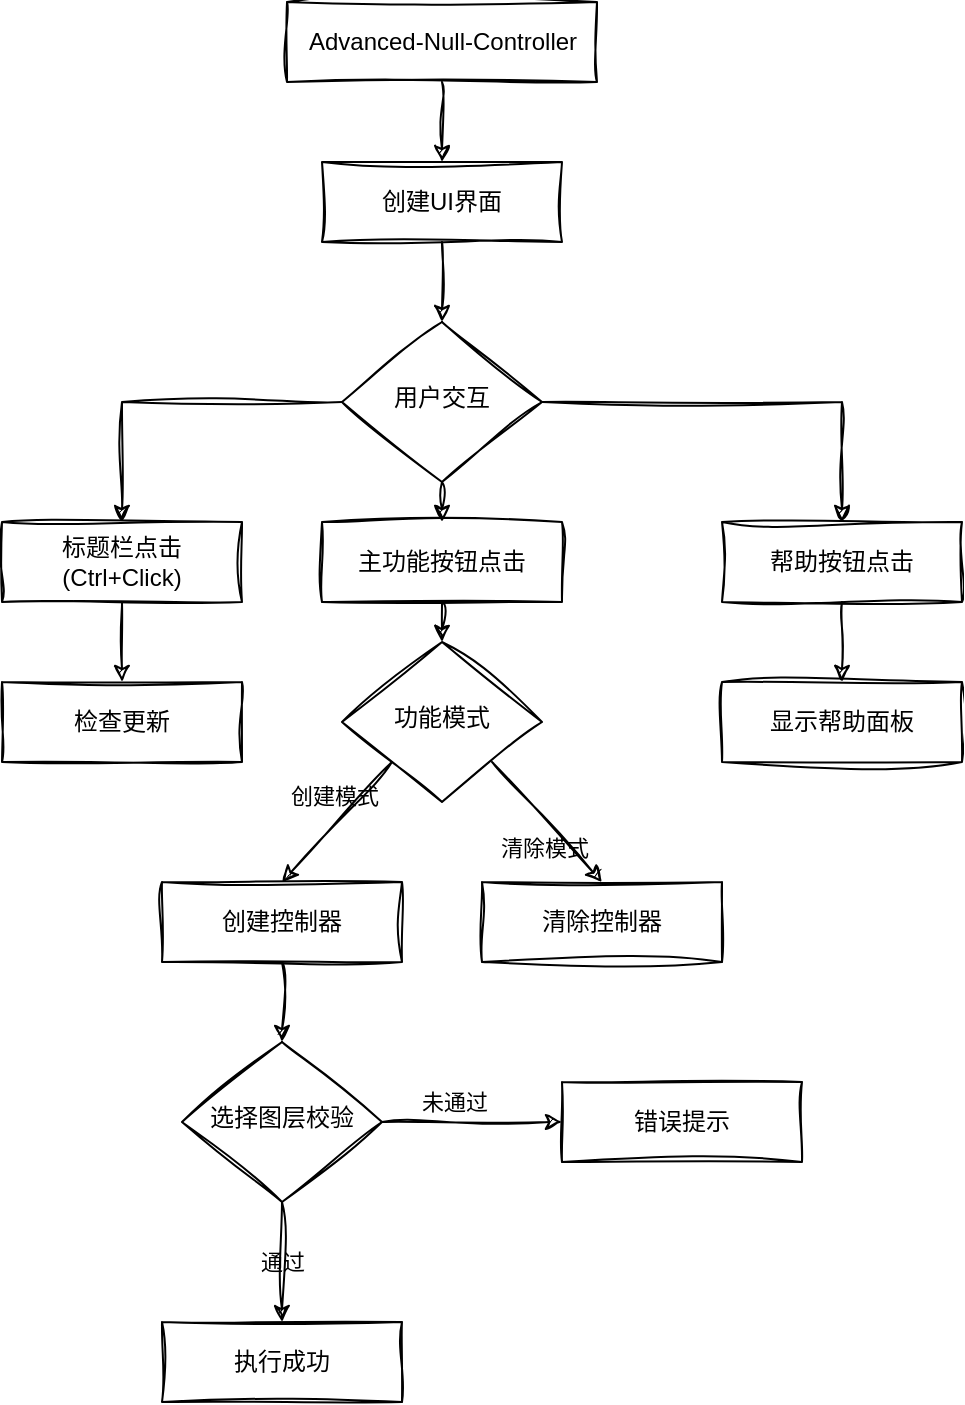 <mxfile version="26.0.16">
  <diagram id="prtHgNgQTEPvFCAcTncT" name="Page-1">
    <mxGraphModel dx="1148" dy="1029" grid="1" gridSize="10" guides="1" tooltips="1" connect="1" arrows="1" fold="1" page="1" pageScale="1" pageWidth="850" pageHeight="1100" background="#ffffff" math="0" shadow="0" adaptiveColors="auto">
      <root>
        <mxCell id="0" />
        <mxCell id="1" parent="0" />
        <mxCell id="2" value="Advanced-Null-Controller" style="rounded=0;whiteSpace=wrap;html=1;fontSize=12;glass=0;strokeWidth=1;shadow=0;labelBackgroundColor=none;sketch=1;curveFitting=1;jiggle=2;" parent="1" vertex="1">
          <mxGeometry x="327.5" y="200" width="155" height="40" as="geometry" />
        </mxCell>
        <mxCell id="3" value="创建UI界面" style="rounded=0;whiteSpace=wrap;html=1;fontSize=12;glass=0;strokeWidth=1;shadow=0;labelBackgroundColor=none;sketch=1;curveFitting=1;jiggle=2;" parent="1" vertex="1">
          <mxGeometry x="345" y="280" width="120" height="40" as="geometry" />
        </mxCell>
        <mxCell id="4" value="用户交互" style="rhombus;whiteSpace=wrap;html=1;shadow=0;fontFamily=Helvetica;fontSize=12;align=center;strokeWidth=1;spacing=6;spacingTop=-4;labelBackgroundColor=none;rounded=0;sketch=1;curveFitting=1;jiggle=2;" parent="1" vertex="1">
          <mxGeometry x="355" y="360" width="100" height="80" as="geometry" />
        </mxCell>
        <mxCell id="5" value="标题栏点击&#xa;(Ctrl+Click)" style="rounded=0;whiteSpace=wrap;html=1;fontSize=12;glass=0;strokeWidth=1;shadow=0;labelBackgroundColor=none;sketch=1;curveFitting=1;jiggle=2;" parent="1" vertex="1">
          <mxGeometry x="185" y="460" width="120" height="40" as="geometry" />
        </mxCell>
        <mxCell id="6" value="帮助按钮点击" style="rounded=0;whiteSpace=wrap;html=1;fontSize=12;glass=0;strokeWidth=1;shadow=0;labelBackgroundColor=none;sketch=1;curveFitting=1;jiggle=2;" parent="1" vertex="1">
          <mxGeometry x="545" y="460" width="120" height="40" as="geometry" />
        </mxCell>
        <mxCell id="7" value="主功能按钮点击" style="rounded=0;whiteSpace=wrap;html=1;fontSize=12;glass=0;strokeWidth=1;shadow=0;labelBackgroundColor=none;sketch=1;curveFitting=1;jiggle=2;" parent="1" vertex="1">
          <mxGeometry x="345" y="460" width="120" height="40" as="geometry" />
        </mxCell>
        <mxCell id="8" value="检查更新" style="rounded=0;whiteSpace=wrap;html=1;fontSize=12;glass=0;strokeWidth=1;shadow=0;labelBackgroundColor=none;sketch=1;curveFitting=1;jiggle=2;" parent="1" vertex="1">
          <mxGeometry x="185" y="540" width="120" height="40" as="geometry" />
        </mxCell>
        <mxCell id="9" value="显示帮助面板" style="rounded=0;whiteSpace=wrap;html=1;fontSize=12;glass=0;strokeWidth=1;shadow=0;labelBackgroundColor=none;sketch=1;curveFitting=1;jiggle=2;" parent="1" vertex="1">
          <mxGeometry x="545" y="540" width="120" height="40" as="geometry" />
        </mxCell>
        <mxCell id="10" value="功能模式" style="rhombus;whiteSpace=wrap;html=1;shadow=0;fontFamily=Helvetica;fontSize=12;align=center;strokeWidth=1;spacing=6;spacingTop=-4;labelBackgroundColor=none;rounded=0;sketch=1;curveFitting=1;jiggle=2;" parent="1" vertex="1">
          <mxGeometry x="355" y="520" width="100" height="80" as="geometry" />
        </mxCell>
        <mxCell id="11" value="创建控制器" style="rounded=0;whiteSpace=wrap;html=1;fontSize=12;glass=0;strokeWidth=1;shadow=0;labelBackgroundColor=none;sketch=1;curveFitting=1;jiggle=2;" parent="1" vertex="1">
          <mxGeometry x="265" y="640" width="120" height="40" as="geometry" />
        </mxCell>
        <mxCell id="12" value="清除控制器" style="rounded=0;whiteSpace=wrap;html=1;fontSize=12;glass=0;strokeWidth=1;shadow=0;labelBackgroundColor=none;sketch=1;curveFitting=1;jiggle=2;" parent="1" vertex="1">
          <mxGeometry x="425" y="640" width="120" height="40" as="geometry" />
        </mxCell>
        <mxCell id="13" value="" style="endArrow=classic;html=1;rounded=0;exitX=0.5;exitY=1;exitDx=0;exitDy=0;entryX=0.5;entryY=0;entryDx=0;entryDy=0;labelBackgroundColor=none;fontColor=default;sketch=1;curveFitting=1;jiggle=2;" parent="1" source="2" target="3" edge="1">
          <mxGeometry width="50" height="50" relative="1" as="geometry" />
        </mxCell>
        <mxCell id="14" value="" style="endArrow=classic;html=1;rounded=0;exitX=0.5;exitY=1;exitDx=0;exitDy=0;entryX=0.5;entryY=0;entryDx=0;entryDy=0;labelBackgroundColor=none;fontColor=default;sketch=1;curveFitting=1;jiggle=2;" parent="1" source="3" target="4" edge="1">
          <mxGeometry width="50" height="50" relative="1" as="geometry" />
        </mxCell>
        <mxCell id="15" value="" style="endArrow=classic;html=1;rounded=0;exitX=0;exitY=0.5;exitDx=0;exitDy=0;entryX=0.5;entryY=0;entryDx=0;entryDy=0;labelBackgroundColor=none;fontColor=default;sketch=1;curveFitting=1;jiggle=2;" parent="1" source="4" target="5" edge="1">
          <mxGeometry width="50" height="50" relative="1" as="geometry">
            <mxPoint x="245" y="400" as="sourcePoint" />
            <mxPoint x="245" y="440" as="targetPoint" />
            <Array as="points">
              <mxPoint x="245" y="400" />
            </Array>
          </mxGeometry>
        </mxCell>
        <mxCell id="16" value="" style="endArrow=classic;html=1;rounded=0;exitX=1;exitY=0.5;exitDx=0;exitDy=0;entryX=0.5;entryY=0;entryDx=0;entryDy=0;labelBackgroundColor=none;fontColor=default;sketch=1;curveFitting=1;jiggle=2;" parent="1" source="4" target="6" edge="1">
          <mxGeometry width="50" height="50" relative="1" as="geometry">
            <Array as="points">
              <mxPoint x="605" y="400" />
            </Array>
          </mxGeometry>
        </mxCell>
        <mxCell id="17" value="" style="endArrow=classic;html=1;rounded=0;exitX=0.5;exitY=1;exitDx=0;exitDy=0;entryX=0.5;entryY=0;entryDx=0;entryDy=0;labelBackgroundColor=none;fontColor=default;sketch=1;curveFitting=1;jiggle=2;" parent="1" source="4" target="7" edge="1">
          <mxGeometry width="50" height="50" relative="1" as="geometry">
            <mxPoint x="565" y="400" as="sourcePoint" />
            <mxPoint x="565" y="440" as="targetPoint" />
            <Array as="points" />
          </mxGeometry>
        </mxCell>
        <mxCell id="18" value="" style="endArrow=classic;html=1;rounded=0;exitX=0.5;exitY=1;exitDx=0;exitDy=0;entryX=0.5;entryY=0;entryDx=0;entryDy=0;labelBackgroundColor=none;fontColor=default;sketch=1;curveFitting=1;jiggle=2;" parent="1" source="5" target="8" edge="1">
          <mxGeometry width="50" height="50" relative="1" as="geometry" />
        </mxCell>
        <mxCell id="19" value="" style="endArrow=classic;html=1;rounded=0;exitX=0.5;exitY=1;exitDx=0;exitDy=0;entryX=0.5;entryY=0;entryDx=0;entryDy=0;labelBackgroundColor=none;fontColor=default;sketch=1;curveFitting=1;jiggle=2;" parent="1" source="6" target="9" edge="1">
          <mxGeometry width="50" height="50" relative="1" as="geometry" />
        </mxCell>
        <mxCell id="20" value="" style="endArrow=classic;html=1;rounded=0;exitX=0.5;exitY=1;exitDx=0;exitDy=0;entryX=0.5;entryY=0;entryDx=0;entryDy=0;labelBackgroundColor=none;fontColor=default;sketch=1;curveFitting=1;jiggle=2;" parent="1" source="7" target="10" edge="1">
          <mxGeometry width="50" height="50" relative="1" as="geometry" />
        </mxCell>
        <mxCell id="21" value="创建模式" style="endArrow=classic;html=1;rounded=0;exitX=0;exitY=1;exitDx=0;exitDy=0;entryX=0.5;entryY=0;entryDx=0;entryDy=0;labelBackgroundColor=none;fontColor=default;sketch=1;curveFitting=1;jiggle=2;" parent="1" source="10" target="11" edge="1">
          <mxGeometry x="-0.2" y="-10" relative="1" as="geometry">
            <mxPoint as="offset" />
          </mxGeometry>
        </mxCell>
        <mxCell id="22" value="清除模式" style="endArrow=classic;html=1;rounded=0;exitX=1;exitY=1;exitDx=0;exitDy=0;entryX=0.5;entryY=0;entryDx=0;entryDy=0;labelBackgroundColor=none;fontColor=default;sketch=1;curveFitting=1;jiggle=2;" parent="1" source="10" target="12" edge="1">
          <mxGeometry x="0.2" y="-10" relative="1" as="geometry">
            <mxPoint as="offset" />
          </mxGeometry>
        </mxCell>
        <mxCell id="23" value="选择图层校验" style="rhombus;whiteSpace=wrap;html=1;shadow=0;fontFamily=Helvetica;fontSize=12;align=center;strokeWidth=1;spacing=6;spacingTop=-4;labelBackgroundColor=none;rounded=0;sketch=1;curveFitting=1;jiggle=2;" parent="1" vertex="1">
          <mxGeometry x="275" y="720" width="100" height="80" as="geometry" />
        </mxCell>
        <mxCell id="24" value="" style="endArrow=classic;html=1;rounded=0;exitX=0.5;exitY=1;exitDx=0;exitDy=0;entryX=0.5;entryY=0;entryDx=0;entryDy=0;labelBackgroundColor=none;fontColor=default;sketch=1;curveFitting=1;jiggle=2;" parent="1" source="11" target="23" edge="1">
          <mxGeometry width="50" height="50" relative="1" as="geometry" />
        </mxCell>
        <mxCell id="25" value="执行成功" style="rounded=0;whiteSpace=wrap;html=1;fontSize=12;glass=0;strokeWidth=1;shadow=0;labelBackgroundColor=none;sketch=1;curveFitting=1;jiggle=2;" parent="1" vertex="1">
          <mxGeometry x="265" y="860" width="120" height="40" as="geometry" />
        </mxCell>
        <mxCell id="26" value="错误提示" style="rounded=0;whiteSpace=wrap;html=1;fontSize=12;glass=0;strokeWidth=1;shadow=0;labelBackgroundColor=none;sketch=1;curveFitting=1;jiggle=2;" parent="1" vertex="1">
          <mxGeometry x="465" y="740" width="120" height="40" as="geometry" />
        </mxCell>
        <mxCell id="27" value="通过" style="endArrow=classic;html=1;rounded=0;exitX=0.5;exitY=1;exitDx=0;exitDy=0;entryX=0.5;entryY=0;entryDx=0;entryDy=0;labelBackgroundColor=none;fontColor=default;sketch=1;curveFitting=1;jiggle=2;" parent="1" source="23" target="25" edge="1">
          <mxGeometry relative="1" as="geometry">
            <mxPoint as="offset" />
            <mxPoint x="325" y="840" as="targetPoint" />
          </mxGeometry>
        </mxCell>
        <mxCell id="28" value="未通过" style="endArrow=classic;html=1;rounded=0;exitX=1;exitY=0.5;exitDx=0;exitDy=0;entryX=0;entryY=0.5;entryDx=0;entryDy=0;labelBackgroundColor=none;fontColor=default;sketch=1;curveFitting=1;jiggle=2;" parent="1" source="23" target="26" edge="1">
          <mxGeometry x="-0.2" y="10" relative="1" as="geometry">
            <Array as="points" />
            <mxPoint as="offset" />
          </mxGeometry>
        </mxCell>
      </root>
    </mxGraphModel>
  </diagram>
</mxfile>
